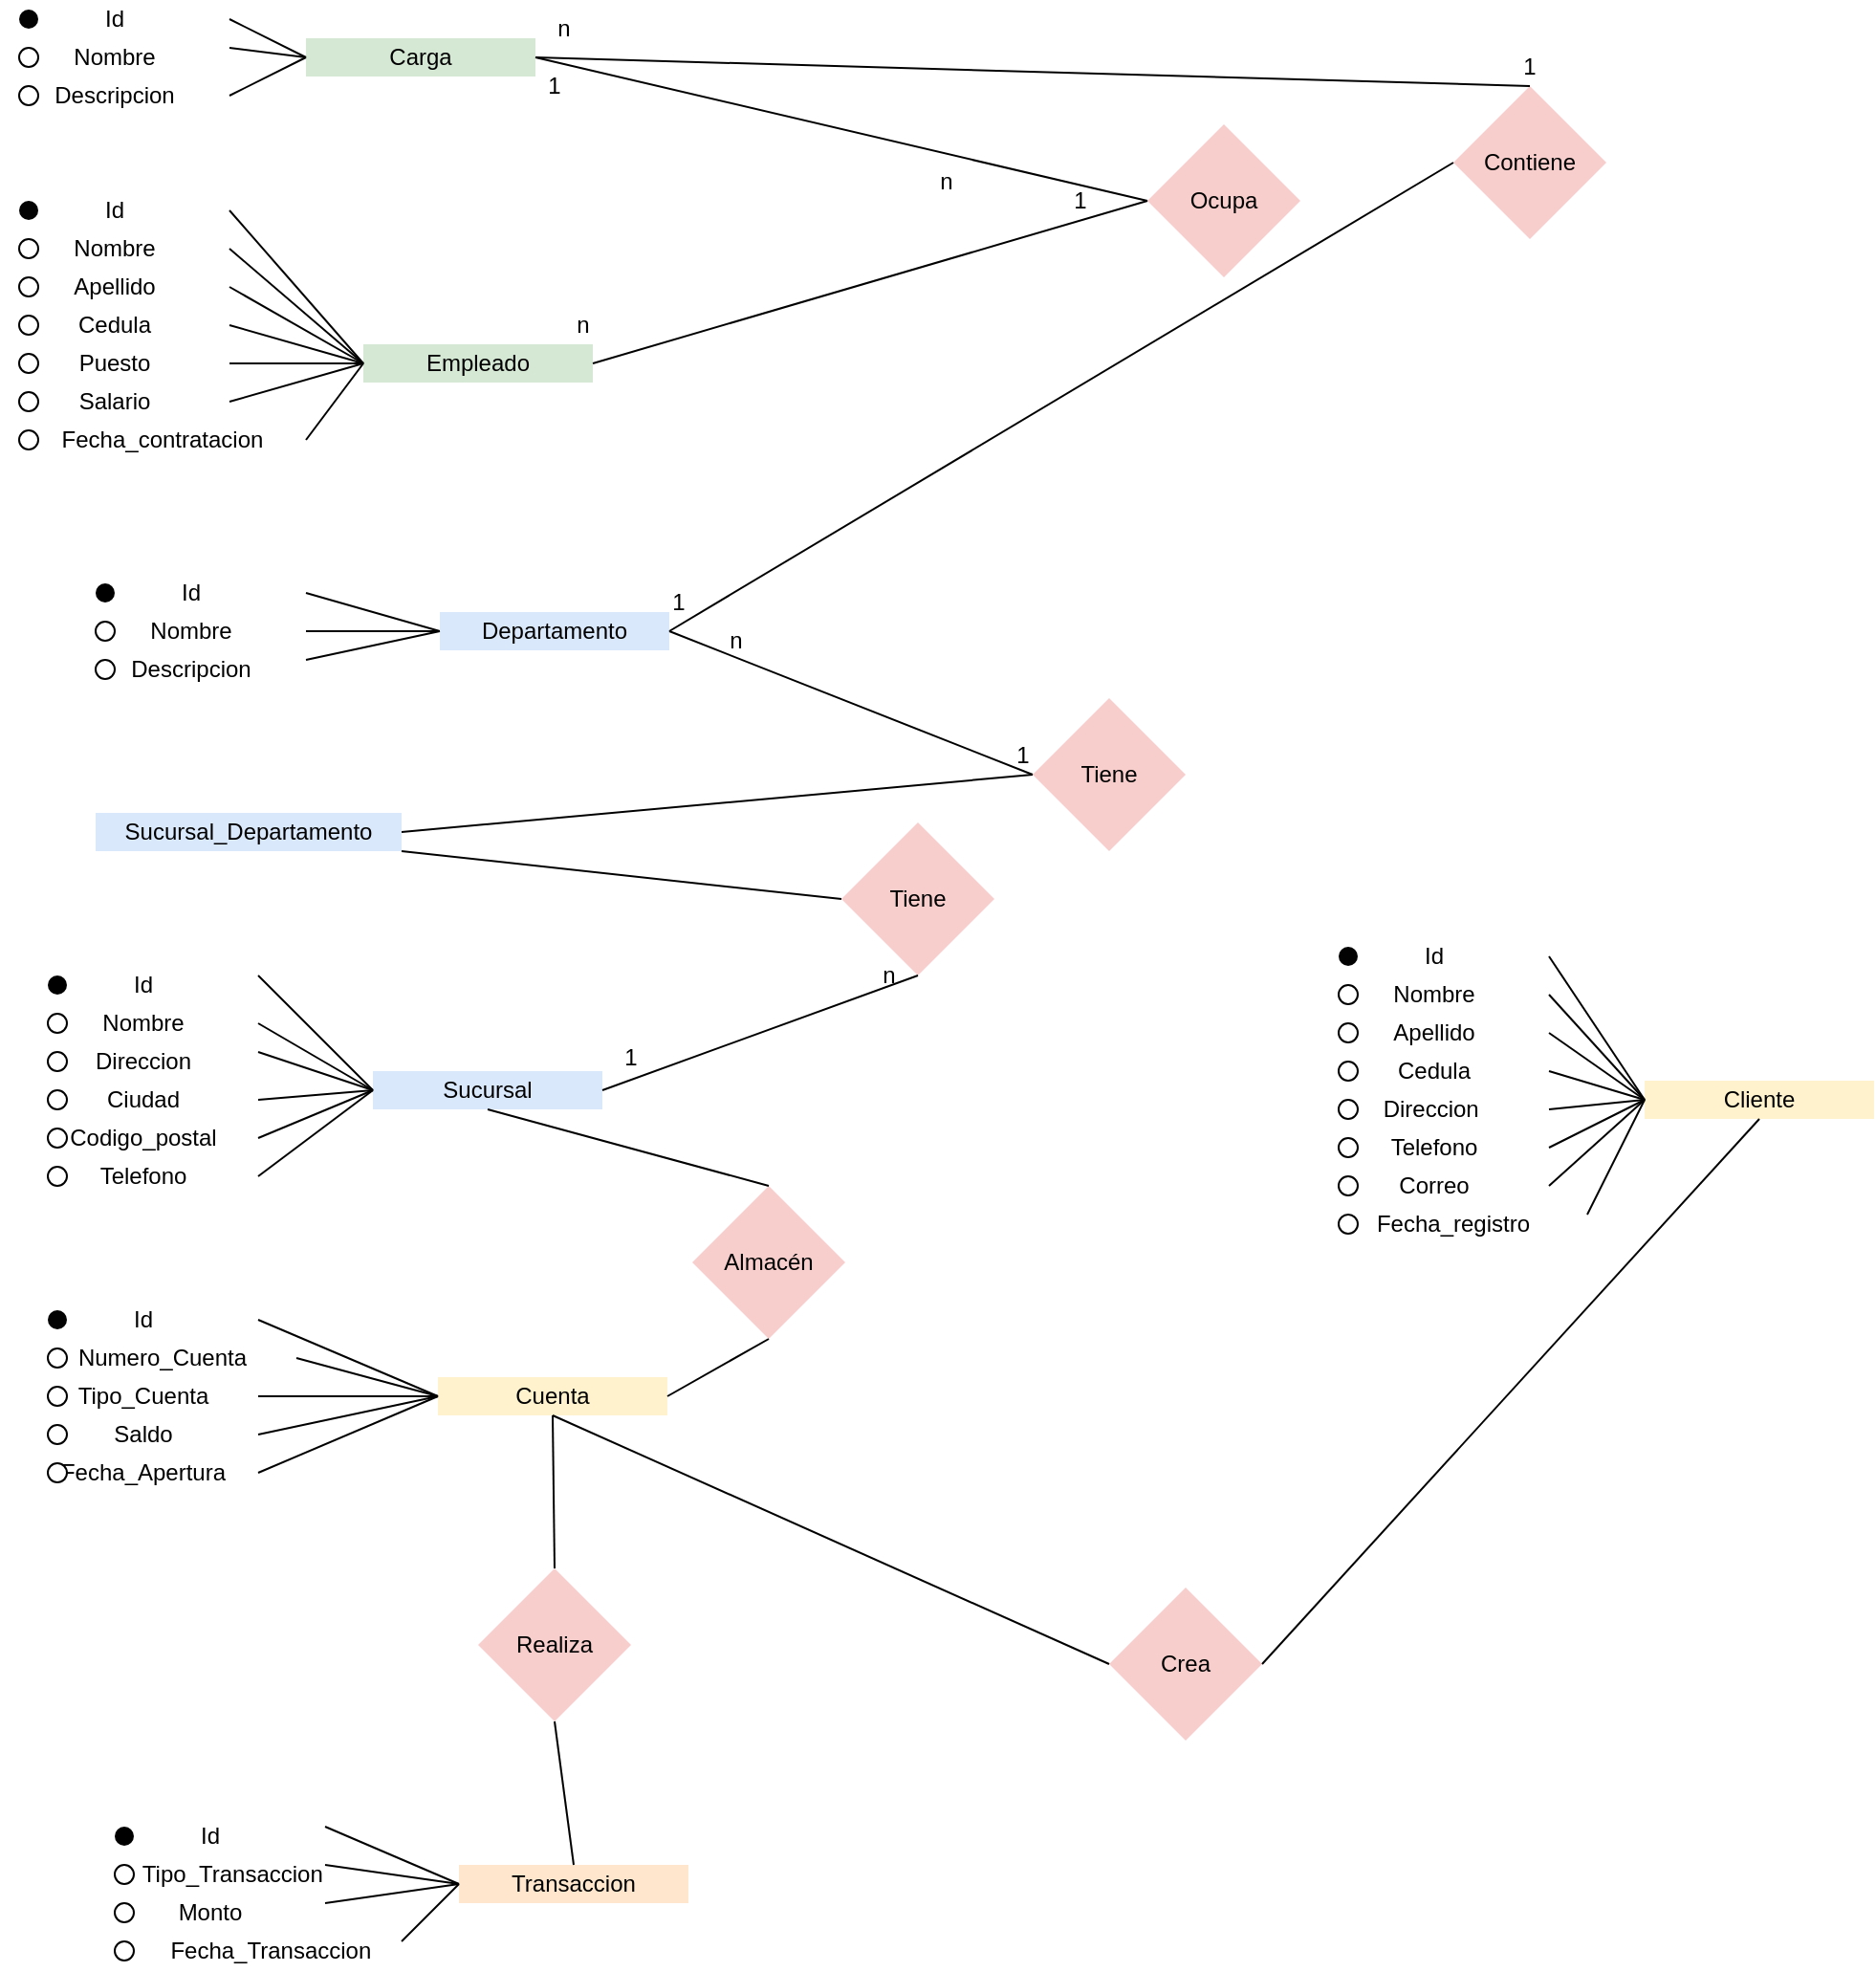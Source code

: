 <mxfile version="24.7.17">
  <diagram name="Página-1" id="cm6yaXPaY5m1iNGXlT3-">
    <mxGraphModel dx="1042" dy="2903" grid="1" gridSize="10" guides="1" tooltips="1" connect="1" arrows="1" fold="1" page="1" pageScale="1" pageWidth="827" pageHeight="1169" background="#ffffff" math="0" shadow="0">
      <root>
        <mxCell id="0" />
        <mxCell id="1" parent="0" />
        <mxCell id="n42NYAiiNYogg9BAQ1MC-1" value="Nombre" style="rounded=0;whiteSpace=wrap;html=1;strokeColor=none;fillColor=none;" parent="1" vertex="1">
          <mxGeometry x="35" y="-765" width="120" height="20" as="geometry" />
        </mxCell>
        <mxCell id="n42NYAiiNYogg9BAQ1MC-2" value="Id" style="rounded=0;whiteSpace=wrap;html=1;strokeColor=none;fillColor=none;" parent="1" vertex="1">
          <mxGeometry x="35" y="-785" width="120" height="20" as="geometry" />
        </mxCell>
        <mxCell id="n42NYAiiNYogg9BAQ1MC-3" value="Direccion" style="rounded=0;whiteSpace=wrap;html=1;strokeColor=none;fillColor=none;" parent="1" vertex="1">
          <mxGeometry x="35" y="-745" width="120" height="20" as="geometry" />
        </mxCell>
        <mxCell id="n42NYAiiNYogg9BAQ1MC-5" value="Ciudad" style="rounded=0;whiteSpace=wrap;html=1;strokeColor=none;fillColor=none;" parent="1" vertex="1">
          <mxGeometry x="35" y="-725" width="120" height="20" as="geometry" />
        </mxCell>
        <mxCell id="n42NYAiiNYogg9BAQ1MC-6" value="Codigo_postal" style="rounded=0;whiteSpace=wrap;html=1;strokeColor=none;fillColor=none;" parent="1" vertex="1">
          <mxGeometry x="35" y="-705" width="120" height="20" as="geometry" />
        </mxCell>
        <mxCell id="n42NYAiiNYogg9BAQ1MC-7" value="Telefono" style="rounded=0;whiteSpace=wrap;html=1;strokeColor=none;fillColor=none;" parent="1" vertex="1">
          <mxGeometry x="35" y="-685" width="120" height="20" as="geometry" />
        </mxCell>
        <mxCell id="n42NYAiiNYogg9BAQ1MC-8" value="Sucursal" style="rounded=0;whiteSpace=wrap;html=1;strokeColor=none;fillColor=#dae8fc;" parent="1" vertex="1">
          <mxGeometry x="215" y="-730" width="120" height="20" as="geometry" />
        </mxCell>
        <mxCell id="n42NYAiiNYogg9BAQ1MC-9" value="" style="ellipse;whiteSpace=wrap;html=1;aspect=fixed;fillColor=#000000;strokeColor=none;" parent="1" vertex="1">
          <mxGeometry x="45" y="-780" width="10" height="10" as="geometry" />
        </mxCell>
        <mxCell id="n42NYAiiNYogg9BAQ1MC-11" value="" style="ellipse;whiteSpace=wrap;html=1;aspect=fixed;" parent="1" vertex="1">
          <mxGeometry x="45" y="-760" width="10" height="10" as="geometry" />
        </mxCell>
        <mxCell id="n42NYAiiNYogg9BAQ1MC-12" value="" style="ellipse;whiteSpace=wrap;html=1;aspect=fixed;" parent="1" vertex="1">
          <mxGeometry x="45" y="-740" width="10" height="10" as="geometry" />
        </mxCell>
        <mxCell id="n42NYAiiNYogg9BAQ1MC-13" value="" style="ellipse;whiteSpace=wrap;html=1;aspect=fixed;" parent="1" vertex="1">
          <mxGeometry x="45" y="-720" width="10" height="10" as="geometry" />
        </mxCell>
        <mxCell id="n42NYAiiNYogg9BAQ1MC-14" value="" style="ellipse;whiteSpace=wrap;html=1;aspect=fixed;" parent="1" vertex="1">
          <mxGeometry x="45" y="-700" width="10" height="10" as="geometry" />
        </mxCell>
        <mxCell id="n42NYAiiNYogg9BAQ1MC-15" value="" style="ellipse;whiteSpace=wrap;html=1;aspect=fixed;" parent="1" vertex="1">
          <mxGeometry x="45" y="-680" width="10" height="10" as="geometry" />
        </mxCell>
        <mxCell id="n42NYAiiNYogg9BAQ1MC-16" value="" style="endArrow=none;html=1;rounded=0;entryX=0;entryY=0.5;entryDx=0;entryDy=0;exitX=1;exitY=0.25;exitDx=0;exitDy=0;" parent="1" source="n42NYAiiNYogg9BAQ1MC-2" target="n42NYAiiNYogg9BAQ1MC-8" edge="1">
          <mxGeometry width="50" height="50" relative="1" as="geometry">
            <mxPoint x="135" y="-765" as="sourcePoint" />
            <mxPoint x="185" y="-815" as="targetPoint" />
          </mxGeometry>
        </mxCell>
        <mxCell id="n42NYAiiNYogg9BAQ1MC-17" value="" style="endArrow=none;html=1;rounded=0;entryX=0;entryY=0.5;entryDx=0;entryDy=0;exitX=1;exitY=0.5;exitDx=0;exitDy=0;" parent="1" source="n42NYAiiNYogg9BAQ1MC-1" target="n42NYAiiNYogg9BAQ1MC-8" edge="1">
          <mxGeometry width="50" height="50" relative="1" as="geometry">
            <mxPoint x="145" y="-760" as="sourcePoint" />
            <mxPoint x="215" y="-725" as="targetPoint" />
          </mxGeometry>
        </mxCell>
        <mxCell id="n42NYAiiNYogg9BAQ1MC-18" value="" style="endArrow=none;html=1;rounded=0;exitX=1;exitY=0.25;exitDx=0;exitDy=0;entryX=0;entryY=0.5;entryDx=0;entryDy=0;" parent="1" source="n42NYAiiNYogg9BAQ1MC-3" target="n42NYAiiNYogg9BAQ1MC-8" edge="1">
          <mxGeometry width="50" height="50" relative="1" as="geometry">
            <mxPoint x="155" y="-735" as="sourcePoint" />
            <mxPoint x="225" y="-745" as="targetPoint" />
          </mxGeometry>
        </mxCell>
        <mxCell id="n42NYAiiNYogg9BAQ1MC-19" value="" style="endArrow=none;html=1;rounded=0;entryX=0;entryY=0.5;entryDx=0;entryDy=0;exitX=1;exitY=0.5;exitDx=0;exitDy=0;" parent="1" source="n42NYAiiNYogg9BAQ1MC-5" target="n42NYAiiNYogg9BAQ1MC-8" edge="1">
          <mxGeometry width="50" height="50" relative="1" as="geometry">
            <mxPoint x="185" y="-750" as="sourcePoint" />
            <mxPoint x="255" y="-715" as="targetPoint" />
          </mxGeometry>
        </mxCell>
        <mxCell id="n42NYAiiNYogg9BAQ1MC-20" value="" style="endArrow=none;html=1;rounded=0;entryX=0;entryY=0.5;entryDx=0;entryDy=0;exitX=1;exitY=0.5;exitDx=0;exitDy=0;" parent="1" source="n42NYAiiNYogg9BAQ1MC-6" target="n42NYAiiNYogg9BAQ1MC-8" edge="1">
          <mxGeometry width="50" height="50" relative="1" as="geometry">
            <mxPoint x="195" y="-740" as="sourcePoint" />
            <mxPoint x="265" y="-705" as="targetPoint" />
          </mxGeometry>
        </mxCell>
        <mxCell id="n42NYAiiNYogg9BAQ1MC-21" value="" style="endArrow=none;html=1;rounded=0;entryX=0;entryY=0.5;entryDx=0;entryDy=0;exitX=1;exitY=0.5;exitDx=0;exitDy=0;" parent="1" source="n42NYAiiNYogg9BAQ1MC-7" target="n42NYAiiNYogg9BAQ1MC-8" edge="1">
          <mxGeometry width="50" height="50" relative="1" as="geometry">
            <mxPoint x="205" y="-730" as="sourcePoint" />
            <mxPoint x="275" y="-695" as="targetPoint" />
          </mxGeometry>
        </mxCell>
        <mxCell id="n42NYAiiNYogg9BAQ1MC-23" value="Nombre" style="rounded=0;whiteSpace=wrap;html=1;strokeColor=none;fillColor=none;" parent="1" vertex="1">
          <mxGeometry x="60" y="-970" width="120" height="20" as="geometry" />
        </mxCell>
        <mxCell id="n42NYAiiNYogg9BAQ1MC-24" value="Id" style="rounded=0;whiteSpace=wrap;html=1;strokeColor=none;fillColor=none;" parent="1" vertex="1">
          <mxGeometry x="60" y="-990" width="120" height="20" as="geometry" />
        </mxCell>
        <mxCell id="n42NYAiiNYogg9BAQ1MC-25" value="Descripcion" style="rounded=0;whiteSpace=wrap;html=1;strokeColor=none;fillColor=none;" parent="1" vertex="1">
          <mxGeometry x="60" y="-950" width="120" height="20" as="geometry" />
        </mxCell>
        <mxCell id="n42NYAiiNYogg9BAQ1MC-26" value="" style="ellipse;whiteSpace=wrap;html=1;aspect=fixed;fillColor=#000000;strokeColor=none;" parent="1" vertex="1">
          <mxGeometry x="70" y="-985" width="10" height="10" as="geometry" />
        </mxCell>
        <mxCell id="n42NYAiiNYogg9BAQ1MC-27" value="" style="ellipse;whiteSpace=wrap;html=1;aspect=fixed;" parent="1" vertex="1">
          <mxGeometry x="70" y="-965" width="10" height="10" as="geometry" />
        </mxCell>
        <mxCell id="n42NYAiiNYogg9BAQ1MC-28" value="" style="ellipse;whiteSpace=wrap;html=1;aspect=fixed;" parent="1" vertex="1">
          <mxGeometry x="70" y="-945" width="10" height="10" as="geometry" />
        </mxCell>
        <mxCell id="n42NYAiiNYogg9BAQ1MC-29" value="" style="endArrow=none;html=1;rounded=0;exitX=1;exitY=0.5;exitDx=0;exitDy=0;entryX=0;entryY=0.5;entryDx=0;entryDy=0;" parent="1" source="n42NYAiiNYogg9BAQ1MC-24" target="n42NYAiiNYogg9BAQ1MC-32" edge="1">
          <mxGeometry width="50" height="50" relative="1" as="geometry">
            <mxPoint x="170" y="-985" as="sourcePoint" />
            <mxPoint x="220" y="-1035" as="targetPoint" />
          </mxGeometry>
        </mxCell>
        <mxCell id="n42NYAiiNYogg9BAQ1MC-32" value="Departamento" style="rounded=0;whiteSpace=wrap;html=1;fillColor=#dae8fc;strokeColor=none;" parent="1" vertex="1">
          <mxGeometry x="250" y="-970" width="120" height="20" as="geometry" />
        </mxCell>
        <mxCell id="n42NYAiiNYogg9BAQ1MC-34" value="" style="endArrow=none;html=1;rounded=0;exitX=1;exitY=0.5;exitDx=0;exitDy=0;entryX=0;entryY=0.5;entryDx=0;entryDy=0;" parent="1" source="n42NYAiiNYogg9BAQ1MC-23" target="n42NYAiiNYogg9BAQ1MC-32" edge="1">
          <mxGeometry width="50" height="50" relative="1" as="geometry">
            <mxPoint x="190" y="-970" as="sourcePoint" />
            <mxPoint x="260" y="-950" as="targetPoint" />
          </mxGeometry>
        </mxCell>
        <mxCell id="n42NYAiiNYogg9BAQ1MC-35" value="" style="endArrow=none;html=1;rounded=0;exitX=1;exitY=0.25;exitDx=0;exitDy=0;entryX=0;entryY=0.5;entryDx=0;entryDy=0;" parent="1" source="n42NYAiiNYogg9BAQ1MC-25" target="n42NYAiiNYogg9BAQ1MC-32" edge="1">
          <mxGeometry width="50" height="50" relative="1" as="geometry">
            <mxPoint x="200" y="-960" as="sourcePoint" />
            <mxPoint x="270" y="-940" as="targetPoint" />
          </mxGeometry>
        </mxCell>
        <mxCell id="n42NYAiiNYogg9BAQ1MC-36" value="Nombre" style="rounded=0;whiteSpace=wrap;html=1;strokeColor=none;fillColor=none;" parent="1" vertex="1">
          <mxGeometry x="20" y="-1270" width="120" height="20" as="geometry" />
        </mxCell>
        <mxCell id="n42NYAiiNYogg9BAQ1MC-37" value="Id" style="rounded=0;whiteSpace=wrap;html=1;strokeColor=none;fillColor=none;" parent="1" vertex="1">
          <mxGeometry x="20" y="-1290" width="120" height="20" as="geometry" />
        </mxCell>
        <mxCell id="n42NYAiiNYogg9BAQ1MC-38" value="Descripcion" style="rounded=0;whiteSpace=wrap;html=1;strokeColor=none;fillColor=none;" parent="1" vertex="1">
          <mxGeometry x="20" y="-1250" width="120" height="20" as="geometry" />
        </mxCell>
        <mxCell id="n42NYAiiNYogg9BAQ1MC-39" value="" style="ellipse;whiteSpace=wrap;html=1;aspect=fixed;fillColor=#030303;strokeColor=none;" parent="1" vertex="1">
          <mxGeometry x="30" y="-1285" width="10" height="10" as="geometry" />
        </mxCell>
        <mxCell id="n42NYAiiNYogg9BAQ1MC-40" value="" style="ellipse;whiteSpace=wrap;html=1;aspect=fixed;" parent="1" vertex="1">
          <mxGeometry x="30" y="-1265" width="10" height="10" as="geometry" />
        </mxCell>
        <mxCell id="n42NYAiiNYogg9BAQ1MC-41" value="" style="ellipse;whiteSpace=wrap;html=1;aspect=fixed;" parent="1" vertex="1">
          <mxGeometry x="30" y="-1245" width="10" height="10" as="geometry" />
        </mxCell>
        <mxCell id="n42NYAiiNYogg9BAQ1MC-42" value="Carga" style="rounded=0;whiteSpace=wrap;html=1;strokeColor=none;fillColor=#d5e8d4;" parent="1" vertex="1">
          <mxGeometry x="180" y="-1270" width="120" height="20" as="geometry" />
        </mxCell>
        <mxCell id="n42NYAiiNYogg9BAQ1MC-46" value="" style="endArrow=none;html=1;rounded=0;exitX=1;exitY=0.5;exitDx=0;exitDy=0;entryX=0;entryY=0.5;entryDx=0;entryDy=0;" parent="1" source="n42NYAiiNYogg9BAQ1MC-37" target="n42NYAiiNYogg9BAQ1MC-42" edge="1">
          <mxGeometry width="50" height="50" relative="1" as="geometry">
            <mxPoint x="120" y="-1285" as="sourcePoint" />
            <mxPoint x="170" y="-1335" as="targetPoint" />
          </mxGeometry>
        </mxCell>
        <mxCell id="n42NYAiiNYogg9BAQ1MC-47" value="" style="endArrow=none;html=1;rounded=0;exitX=1;exitY=0.25;exitDx=0;exitDy=0;entryX=0;entryY=0.5;entryDx=0;entryDy=0;" parent="1" source="n42NYAiiNYogg9BAQ1MC-36" target="n42NYAiiNYogg9BAQ1MC-42" edge="1">
          <mxGeometry width="50" height="50" relative="1" as="geometry">
            <mxPoint x="140" y="-1255" as="sourcePoint" />
            <mxPoint x="190" y="-1305" as="targetPoint" />
          </mxGeometry>
        </mxCell>
        <mxCell id="n42NYAiiNYogg9BAQ1MC-48" value="" style="endArrow=none;html=1;rounded=0;exitX=1;exitY=0.5;exitDx=0;exitDy=0;entryX=0;entryY=0.5;entryDx=0;entryDy=0;" parent="1" source="n42NYAiiNYogg9BAQ1MC-38" target="n42NYAiiNYogg9BAQ1MC-42" edge="1">
          <mxGeometry width="50" height="50" relative="1" as="geometry">
            <mxPoint x="150" y="-1240" as="sourcePoint" />
            <mxPoint x="200" y="-1290" as="targetPoint" />
          </mxGeometry>
        </mxCell>
        <mxCell id="n42NYAiiNYogg9BAQ1MC-56" value="Id" style="rounded=0;whiteSpace=wrap;html=1;strokeColor=none;fillColor=none;" parent="1" vertex="1">
          <mxGeometry x="20" y="-1190" width="120" height="20" as="geometry" />
        </mxCell>
        <mxCell id="n42NYAiiNYogg9BAQ1MC-57" value="" style="ellipse;whiteSpace=wrap;html=1;aspect=fixed;fillColor=#030303;strokeColor=none;" parent="1" vertex="1">
          <mxGeometry x="30" y="-1185" width="10" height="10" as="geometry" />
        </mxCell>
        <mxCell id="n42NYAiiNYogg9BAQ1MC-58" value="Nombre" style="rounded=0;whiteSpace=wrap;html=1;strokeColor=none;fillColor=none;" parent="1" vertex="1">
          <mxGeometry x="20" y="-1170" width="120" height="20" as="geometry" />
        </mxCell>
        <mxCell id="n42NYAiiNYogg9BAQ1MC-60" value="Apellido&lt;span style=&quot;color: rgba(0, 0, 0, 0); font-family: monospace; font-size: 0px; text-align: start; text-wrap: nowrap;&quot;&gt;%3CmxGraphModel%3E%3Croot%3E%3CmxCell%20id%3D%220%22%2F%3E%3CmxCell%20id%3D%221%22%20parent%3D%220%22%2F%3E%3CmxCell%20id%3D%222%22%20value%3D%22Id%22%20style%3D%22rounded%3D0%3BwhiteSpace%3Dwrap%3Bhtml%3D1%3BstrokeColor%3Ddefault%3B%22%20vertex%3D%221%22%20parent%3D%221%22%3E%3CmxGeometry%20x%3D%22420%22%20y%3D%22-660%22%20width%3D%22120%22%20height%3D%2220%22%20as%3D%22geometry%22%2F%3E%3C%2FmxCell%3E%3C%2Froot%3E%3C%2FmxGraphModel%3E&lt;/span&gt;" style="rounded=0;whiteSpace=wrap;html=1;strokeColor=none;fillColor=none;" parent="1" vertex="1">
          <mxGeometry x="20" y="-1150" width="120" height="20" as="geometry" />
        </mxCell>
        <mxCell id="n42NYAiiNYogg9BAQ1MC-61" value="Cedula" style="rounded=0;whiteSpace=wrap;html=1;strokeColor=none;fillColor=none;" parent="1" vertex="1">
          <mxGeometry x="20" y="-1130" width="120" height="20" as="geometry" />
        </mxCell>
        <mxCell id="n42NYAiiNYogg9BAQ1MC-63" value="Puesto" style="rounded=0;whiteSpace=wrap;html=1;strokeColor=none;fillColor=none;" parent="1" vertex="1">
          <mxGeometry x="20" y="-1110" width="120" height="20" as="geometry" />
        </mxCell>
        <mxCell id="n42NYAiiNYogg9BAQ1MC-64" value="Salario" style="rounded=0;whiteSpace=wrap;html=1;strokeColor=none;fillColor=none;" parent="1" vertex="1">
          <mxGeometry x="20" y="-1090" width="120" height="20" as="geometry" />
        </mxCell>
        <mxCell id="n42NYAiiNYogg9BAQ1MC-65" value="&amp;nbsp; &amp;nbsp;Fecha_contratacion" style="rounded=0;whiteSpace=wrap;html=1;strokeColor=none;fillColor=none;" parent="1" vertex="1">
          <mxGeometry x="20" y="-1070" width="160" height="20" as="geometry" />
        </mxCell>
        <mxCell id="n42NYAiiNYogg9BAQ1MC-67" value="Empleado" style="rounded=0;whiteSpace=wrap;html=1;strokeColor=none;fillColor=#d5e8d4;" parent="1" vertex="1">
          <mxGeometry x="210" y="-1110" width="120" height="20" as="geometry" />
        </mxCell>
        <mxCell id="n42NYAiiNYogg9BAQ1MC-68" value="" style="endArrow=none;html=1;rounded=0;exitX=1;exitY=0.5;exitDx=0;exitDy=0;entryX=0;entryY=0.5;entryDx=0;entryDy=0;" parent="1" source="n42NYAiiNYogg9BAQ1MC-56" target="n42NYAiiNYogg9BAQ1MC-67" edge="1">
          <mxGeometry width="50" height="50" relative="1" as="geometry">
            <mxPoint x="150" y="-1170" as="sourcePoint" />
            <mxPoint x="200" y="-1220" as="targetPoint" />
          </mxGeometry>
        </mxCell>
        <mxCell id="n42NYAiiNYogg9BAQ1MC-69" value="" style="endArrow=none;html=1;rounded=0;exitX=1;exitY=0.5;exitDx=0;exitDy=0;entryX=0;entryY=0.5;entryDx=0;entryDy=0;" parent="1" source="n42NYAiiNYogg9BAQ1MC-58" target="n42NYAiiNYogg9BAQ1MC-67" edge="1">
          <mxGeometry width="50" height="50" relative="1" as="geometry">
            <mxPoint x="150" y="-1170" as="sourcePoint" />
            <mxPoint x="230" y="-1110" as="targetPoint" />
          </mxGeometry>
        </mxCell>
        <mxCell id="n42NYAiiNYogg9BAQ1MC-70" value="" style="endArrow=none;html=1;rounded=0;exitX=1;exitY=0.5;exitDx=0;exitDy=0;entryX=0;entryY=0.5;entryDx=0;entryDy=0;" parent="1" source="n42NYAiiNYogg9BAQ1MC-60" target="n42NYAiiNYogg9BAQ1MC-67" edge="1">
          <mxGeometry width="50" height="50" relative="1" as="geometry">
            <mxPoint x="160" y="-1160" as="sourcePoint" />
            <mxPoint x="240" y="-1100" as="targetPoint" />
          </mxGeometry>
        </mxCell>
        <mxCell id="n42NYAiiNYogg9BAQ1MC-71" value="" style="endArrow=none;html=1;rounded=0;exitX=1;exitY=0.5;exitDx=0;exitDy=0;entryX=0;entryY=0.5;entryDx=0;entryDy=0;" parent="1" source="n42NYAiiNYogg9BAQ1MC-61" target="n42NYAiiNYogg9BAQ1MC-67" edge="1">
          <mxGeometry width="50" height="50" relative="1" as="geometry">
            <mxPoint x="170" y="-1150" as="sourcePoint" />
            <mxPoint x="250" y="-1090" as="targetPoint" />
          </mxGeometry>
        </mxCell>
        <mxCell id="n42NYAiiNYogg9BAQ1MC-72" value="" style="endArrow=none;html=1;rounded=0;exitX=1;exitY=0.5;exitDx=0;exitDy=0;entryX=0;entryY=0.5;entryDx=0;entryDy=0;" parent="1" source="n42NYAiiNYogg9BAQ1MC-63" target="n42NYAiiNYogg9BAQ1MC-67" edge="1">
          <mxGeometry width="50" height="50" relative="1" as="geometry">
            <mxPoint x="180" y="-1140" as="sourcePoint" />
            <mxPoint x="260" y="-1080" as="targetPoint" />
          </mxGeometry>
        </mxCell>
        <mxCell id="n42NYAiiNYogg9BAQ1MC-73" value="" style="endArrow=none;html=1;rounded=0;exitX=1;exitY=0.5;exitDx=0;exitDy=0;entryX=0;entryY=0.5;entryDx=0;entryDy=0;" parent="1" source="n42NYAiiNYogg9BAQ1MC-64" target="n42NYAiiNYogg9BAQ1MC-67" edge="1">
          <mxGeometry width="50" height="50" relative="1" as="geometry">
            <mxPoint x="190" y="-1130" as="sourcePoint" />
            <mxPoint x="270" y="-1070" as="targetPoint" />
          </mxGeometry>
        </mxCell>
        <mxCell id="n42NYAiiNYogg9BAQ1MC-74" value="" style="endArrow=none;html=1;rounded=0;exitX=1;exitY=0.5;exitDx=0;exitDy=0;entryX=0;entryY=0.5;entryDx=0;entryDy=0;" parent="1" source="n42NYAiiNYogg9BAQ1MC-65" target="n42NYAiiNYogg9BAQ1MC-67" edge="1">
          <mxGeometry width="50" height="50" relative="1" as="geometry">
            <mxPoint x="200" y="-1120" as="sourcePoint" />
            <mxPoint x="280" y="-1060" as="targetPoint" />
          </mxGeometry>
        </mxCell>
        <mxCell id="n42NYAiiNYogg9BAQ1MC-76" value="Id" style="rounded=0;whiteSpace=wrap;html=1;strokeColor=none;fillColor=none;" parent="1" vertex="1">
          <mxGeometry x="710" y="-800" width="120" height="20" as="geometry" />
        </mxCell>
        <mxCell id="n42NYAiiNYogg9BAQ1MC-77" value="" style="ellipse;whiteSpace=wrap;html=1;aspect=fixed;fillColor=#030303;strokeColor=none;" parent="1" vertex="1">
          <mxGeometry x="720" y="-795" width="10" height="10" as="geometry" />
        </mxCell>
        <mxCell id="n42NYAiiNYogg9BAQ1MC-78" value="Nombre" style="rounded=0;whiteSpace=wrap;html=1;strokeColor=none;fillColor=none;" parent="1" vertex="1">
          <mxGeometry x="710" y="-780" width="120" height="20" as="geometry" />
        </mxCell>
        <mxCell id="n42NYAiiNYogg9BAQ1MC-79" value="Apellido&lt;span style=&quot;color: rgba(0, 0, 0, 0); font-family: monospace; font-size: 0px; text-align: start; text-wrap: nowrap;&quot;&gt;%3CmxGraphModel%3E%3Croot%3E%3CmxCell%20id%3D%220%22%2F%3E%3CmxCell%20id%3D%221%22%20parent%3D%220%22%2F%3E%3CmxCell%20id%3D%222%22%20value%3D%22Id%22%20style%3D%22rounded%3D0%3BwhiteSpace%3Dwrap%3Bhtml%3D1%3BstrokeColor%3Ddefault%3B%22%20vertex%3D%221%22%20parent%3D%221%22%3E%3CmxGeometry%20x%3D%22420%22%20y%3D%22-660%22%20width%3D%22120%22%20height%3D%2220%22%20as%3D%22geometry%22%2F%3E%3C%2FmxCell%3E%3C%2Froot%3E%3C%2FmxGraphModel%3E&lt;/span&gt;" style="rounded=0;whiteSpace=wrap;html=1;strokeColor=none;fillColor=none;" parent="1" vertex="1">
          <mxGeometry x="710" y="-760" width="120" height="20" as="geometry" />
        </mxCell>
        <mxCell id="n42NYAiiNYogg9BAQ1MC-80" value="Cedula" style="rounded=0;whiteSpace=wrap;html=1;strokeColor=none;fillColor=none;" parent="1" vertex="1">
          <mxGeometry x="710" y="-740" width="120" height="20" as="geometry" />
        </mxCell>
        <mxCell id="n42NYAiiNYogg9BAQ1MC-81" value="Direccion&amp;nbsp;" style="rounded=0;whiteSpace=wrap;html=1;strokeColor=none;fillColor=none;" parent="1" vertex="1">
          <mxGeometry x="710" y="-720" width="120" height="20" as="geometry" />
        </mxCell>
        <mxCell id="n42NYAiiNYogg9BAQ1MC-82" value="Telefono" style="rounded=0;whiteSpace=wrap;html=1;strokeColor=none;fillColor=none;" parent="1" vertex="1">
          <mxGeometry x="710" y="-700" width="120" height="20" as="geometry" />
        </mxCell>
        <mxCell id="n42NYAiiNYogg9BAQ1MC-83" value="Correo" style="rounded=0;whiteSpace=wrap;html=1;strokeColor=none;fillColor=none;" parent="1" vertex="1">
          <mxGeometry x="710" y="-680" width="120" height="20" as="geometry" />
        </mxCell>
        <mxCell id="n42NYAiiNYogg9BAQ1MC-84" value="Fecha_registro" style="rounded=0;whiteSpace=wrap;html=1;strokeColor=none;fillColor=none;" parent="1" vertex="1">
          <mxGeometry x="710" y="-660" width="140" height="20" as="geometry" />
        </mxCell>
        <mxCell id="n42NYAiiNYogg9BAQ1MC-85" value="Cliente" style="rounded=0;whiteSpace=wrap;html=1;strokeColor=none;fillColor=#fff2cc;" parent="1" vertex="1">
          <mxGeometry x="880" y="-725" width="120" height="20" as="geometry" />
        </mxCell>
        <mxCell id="n42NYAiiNYogg9BAQ1MC-86" value="" style="endArrow=none;html=1;rounded=0;exitX=1;exitY=0.5;exitDx=0;exitDy=0;entryX=0;entryY=0.5;entryDx=0;entryDy=0;" parent="1" source="n42NYAiiNYogg9BAQ1MC-76" target="n42NYAiiNYogg9BAQ1MC-85" edge="1">
          <mxGeometry width="50" height="50" relative="1" as="geometry">
            <mxPoint x="840" y="-780" as="sourcePoint" />
            <mxPoint x="890" y="-830" as="targetPoint" />
          </mxGeometry>
        </mxCell>
        <mxCell id="n42NYAiiNYogg9BAQ1MC-87" value="" style="endArrow=none;html=1;rounded=0;exitX=1;exitY=0.5;exitDx=0;exitDy=0;entryX=0;entryY=0.5;entryDx=0;entryDy=0;" parent="1" source="n42NYAiiNYogg9BAQ1MC-78" target="n42NYAiiNYogg9BAQ1MC-85" edge="1">
          <mxGeometry width="50" height="50" relative="1" as="geometry">
            <mxPoint x="840" y="-780" as="sourcePoint" />
            <mxPoint x="920" y="-720" as="targetPoint" />
          </mxGeometry>
        </mxCell>
        <mxCell id="n42NYAiiNYogg9BAQ1MC-88" value="" style="endArrow=none;html=1;rounded=0;exitX=1;exitY=0.5;exitDx=0;exitDy=0;entryX=0;entryY=0.5;entryDx=0;entryDy=0;" parent="1" source="n42NYAiiNYogg9BAQ1MC-79" target="n42NYAiiNYogg9BAQ1MC-85" edge="1">
          <mxGeometry width="50" height="50" relative="1" as="geometry">
            <mxPoint x="850" y="-770" as="sourcePoint" />
            <mxPoint x="930" y="-710" as="targetPoint" />
          </mxGeometry>
        </mxCell>
        <mxCell id="n42NYAiiNYogg9BAQ1MC-89" value="" style="endArrow=none;html=1;rounded=0;exitX=1;exitY=0.5;exitDx=0;exitDy=0;entryX=0;entryY=0.5;entryDx=0;entryDy=0;" parent="1" source="n42NYAiiNYogg9BAQ1MC-80" target="n42NYAiiNYogg9BAQ1MC-85" edge="1">
          <mxGeometry width="50" height="50" relative="1" as="geometry">
            <mxPoint x="860" y="-760" as="sourcePoint" />
            <mxPoint x="940" y="-700" as="targetPoint" />
          </mxGeometry>
        </mxCell>
        <mxCell id="n42NYAiiNYogg9BAQ1MC-90" value="" style="endArrow=none;html=1;rounded=0;exitX=1;exitY=0.5;exitDx=0;exitDy=0;entryX=0;entryY=0.5;entryDx=0;entryDy=0;" parent="1" source="n42NYAiiNYogg9BAQ1MC-81" target="n42NYAiiNYogg9BAQ1MC-85" edge="1">
          <mxGeometry width="50" height="50" relative="1" as="geometry">
            <mxPoint x="870" y="-750" as="sourcePoint" />
            <mxPoint x="950" y="-690" as="targetPoint" />
          </mxGeometry>
        </mxCell>
        <mxCell id="n42NYAiiNYogg9BAQ1MC-91" value="" style="endArrow=none;html=1;rounded=0;exitX=1;exitY=0.5;exitDx=0;exitDy=0;entryX=0;entryY=0.5;entryDx=0;entryDy=0;" parent="1" source="n42NYAiiNYogg9BAQ1MC-82" target="n42NYAiiNYogg9BAQ1MC-85" edge="1">
          <mxGeometry width="50" height="50" relative="1" as="geometry">
            <mxPoint x="880" y="-740" as="sourcePoint" />
            <mxPoint x="960" y="-680" as="targetPoint" />
          </mxGeometry>
        </mxCell>
        <mxCell id="n42NYAiiNYogg9BAQ1MC-92" value="" style="endArrow=none;html=1;rounded=0;exitX=1;exitY=0.5;exitDx=0;exitDy=0;entryX=0;entryY=0.5;entryDx=0;entryDy=0;" parent="1" source="n42NYAiiNYogg9BAQ1MC-83" target="n42NYAiiNYogg9BAQ1MC-85" edge="1">
          <mxGeometry width="50" height="50" relative="1" as="geometry">
            <mxPoint x="890" y="-730" as="sourcePoint" />
            <mxPoint x="970" y="-670" as="targetPoint" />
          </mxGeometry>
        </mxCell>
        <mxCell id="n42NYAiiNYogg9BAQ1MC-93" value="" style="endArrow=none;html=1;rounded=0;exitX=1;exitY=0.25;exitDx=0;exitDy=0;entryX=0;entryY=0.5;entryDx=0;entryDy=0;" parent="1" source="n42NYAiiNYogg9BAQ1MC-84" target="n42NYAiiNYogg9BAQ1MC-85" edge="1">
          <mxGeometry width="50" height="50" relative="1" as="geometry">
            <mxPoint x="900" y="-720" as="sourcePoint" />
            <mxPoint x="980" y="-660" as="targetPoint" />
          </mxGeometry>
        </mxCell>
        <mxCell id="n42NYAiiNYogg9BAQ1MC-141" value="Id" style="rounded=0;whiteSpace=wrap;html=1;strokeColor=none;fillColor=none;" parent="1" vertex="1">
          <mxGeometry x="35" y="-610" width="120" height="20" as="geometry" />
        </mxCell>
        <mxCell id="n42NYAiiNYogg9BAQ1MC-142" value="" style="ellipse;whiteSpace=wrap;html=1;aspect=fixed;fillColor=#030303;strokeColor=none;" parent="1" vertex="1">
          <mxGeometry x="45" y="-605" width="10" height="10" as="geometry" />
        </mxCell>
        <mxCell id="n42NYAiiNYogg9BAQ1MC-143" value="Numero_Cuenta" style="rounded=0;whiteSpace=wrap;html=1;strokeColor=none;fillColor=none;" parent="1" vertex="1">
          <mxGeometry x="35" y="-590" width="140" height="20" as="geometry" />
        </mxCell>
        <mxCell id="n42NYAiiNYogg9BAQ1MC-144" value="Tipo_Cuenta" style="rounded=0;whiteSpace=wrap;html=1;strokeColor=none;fillColor=none;" parent="1" vertex="1">
          <mxGeometry x="35" y="-570" width="120" height="20" as="geometry" />
        </mxCell>
        <mxCell id="n42NYAiiNYogg9BAQ1MC-145" value="Saldo" style="rounded=0;whiteSpace=wrap;html=1;strokeColor=none;fillColor=none;" parent="1" vertex="1">
          <mxGeometry x="35" y="-550" width="120" height="20" as="geometry" />
        </mxCell>
        <mxCell id="n42NYAiiNYogg9BAQ1MC-146" value="Fecha_Apertura" style="rounded=0;whiteSpace=wrap;html=1;strokeColor=none;fillColor=none;" parent="1" vertex="1">
          <mxGeometry x="35" y="-530" width="120" height="20" as="geometry" />
        </mxCell>
        <mxCell id="n42NYAiiNYogg9BAQ1MC-150" value="Cuenta" style="rounded=0;whiteSpace=wrap;html=1;strokeColor=none;fillColor=#fff2cc;" parent="1" vertex="1">
          <mxGeometry x="249" y="-570" width="120" height="20" as="geometry" />
        </mxCell>
        <mxCell id="n42NYAiiNYogg9BAQ1MC-151" value="" style="endArrow=none;html=1;rounded=0;exitX=1;exitY=0.5;exitDx=0;exitDy=0;entryX=0;entryY=0.5;entryDx=0;entryDy=0;" parent="1" source="n42NYAiiNYogg9BAQ1MC-141" target="n42NYAiiNYogg9BAQ1MC-150" edge="1">
          <mxGeometry width="50" height="50" relative="1" as="geometry">
            <mxPoint x="165" y="-590" as="sourcePoint" />
            <mxPoint x="215" y="-640" as="targetPoint" />
          </mxGeometry>
        </mxCell>
        <mxCell id="n42NYAiiNYogg9BAQ1MC-152" value="" style="endArrow=none;html=1;rounded=0;exitX=1;exitY=0.5;exitDx=0;exitDy=0;entryX=0;entryY=0.5;entryDx=0;entryDy=0;" parent="1" source="n42NYAiiNYogg9BAQ1MC-143" target="n42NYAiiNYogg9BAQ1MC-150" edge="1">
          <mxGeometry width="50" height="50" relative="1" as="geometry">
            <mxPoint x="165" y="-590" as="sourcePoint" />
            <mxPoint x="245" y="-530" as="targetPoint" />
          </mxGeometry>
        </mxCell>
        <mxCell id="n42NYAiiNYogg9BAQ1MC-153" value="" style="endArrow=none;html=1;rounded=0;exitX=1;exitY=0.5;exitDx=0;exitDy=0;entryX=0;entryY=0.5;entryDx=0;entryDy=0;" parent="1" source="n42NYAiiNYogg9BAQ1MC-144" target="n42NYAiiNYogg9BAQ1MC-150" edge="1">
          <mxGeometry width="50" height="50" relative="1" as="geometry">
            <mxPoint x="175" y="-580" as="sourcePoint" />
            <mxPoint x="255" y="-520" as="targetPoint" />
          </mxGeometry>
        </mxCell>
        <mxCell id="n42NYAiiNYogg9BAQ1MC-154" value="" style="endArrow=none;html=1;rounded=0;exitX=1;exitY=0.5;exitDx=0;exitDy=0;entryX=0;entryY=0.5;entryDx=0;entryDy=0;" parent="1" source="n42NYAiiNYogg9BAQ1MC-145" target="n42NYAiiNYogg9BAQ1MC-150" edge="1">
          <mxGeometry width="50" height="50" relative="1" as="geometry">
            <mxPoint x="185" y="-570" as="sourcePoint" />
            <mxPoint x="265" y="-510" as="targetPoint" />
          </mxGeometry>
        </mxCell>
        <mxCell id="n42NYAiiNYogg9BAQ1MC-155" value="" style="endArrow=none;html=1;rounded=0;exitX=1;exitY=0.5;exitDx=0;exitDy=0;entryX=0;entryY=0.5;entryDx=0;entryDy=0;" parent="1" source="n42NYAiiNYogg9BAQ1MC-146" target="n42NYAiiNYogg9BAQ1MC-150" edge="1">
          <mxGeometry width="50" height="50" relative="1" as="geometry">
            <mxPoint x="195" y="-560" as="sourcePoint" />
            <mxPoint x="275" y="-500" as="targetPoint" />
          </mxGeometry>
        </mxCell>
        <mxCell id="n42NYAiiNYogg9BAQ1MC-166" value="Tiene" style="rhombus;whiteSpace=wrap;html=1;fillColor=#f8cecc;strokeColor=none;" parent="1" vertex="1">
          <mxGeometry x="560" y="-925" width="80" height="80" as="geometry" />
        </mxCell>
        <mxCell id="n42NYAiiNYogg9BAQ1MC-168" value="" style="endArrow=none;html=1;rounded=0;entryX=0;entryY=0.5;entryDx=0;entryDy=0;exitX=1;exitY=0.5;exitDx=0;exitDy=0;" parent="1" source="n42NYAiiNYogg9BAQ1MC-237" target="n42NYAiiNYogg9BAQ1MC-166" edge="1">
          <mxGeometry width="50" height="50" relative="1" as="geometry">
            <mxPoint x="450" y="-940" as="sourcePoint" />
            <mxPoint x="500" y="-990" as="targetPoint" />
          </mxGeometry>
        </mxCell>
        <mxCell id="n42NYAiiNYogg9BAQ1MC-173" value="1" style="rounded=0;whiteSpace=wrap;html=1;strokeColor=none;fillColor=none;" parent="1" vertex="1">
          <mxGeometry x="345" y="-745" width="10" height="15" as="geometry" />
        </mxCell>
        <mxCell id="n42NYAiiNYogg9BAQ1MC-176" value="n" style="rounded=0;whiteSpace=wrap;html=1;strokeColor=none;fillColor=none;" parent="1" vertex="1">
          <mxGeometry x="320" y="-1125" width="10" height="10" as="geometry" />
        </mxCell>
        <mxCell id="n42NYAiiNYogg9BAQ1MC-180" value="n" style="rounded=0;whiteSpace=wrap;html=1;strokeColor=none;fillColor=none;" parent="1" vertex="1">
          <mxGeometry x="480" y="-785" width="10" height="10" as="geometry" />
        </mxCell>
        <mxCell id="n42NYAiiNYogg9BAQ1MC-181" value="Contiene" style="rhombus;whiteSpace=wrap;html=1;fillColor=#f8cecc;strokeColor=none;" parent="1" vertex="1">
          <mxGeometry x="780" y="-1245" width="80" height="80" as="geometry" />
        </mxCell>
        <mxCell id="n42NYAiiNYogg9BAQ1MC-183" value="" style="endArrow=none;html=1;rounded=0;exitX=1;exitY=0.5;exitDx=0;exitDy=0;entryX=0;entryY=0.5;entryDx=0;entryDy=0;" parent="1" source="n42NYAiiNYogg9BAQ1MC-32" target="n42NYAiiNYogg9BAQ1MC-181" edge="1">
          <mxGeometry width="50" height="50" relative="1" as="geometry">
            <mxPoint x="240" y="-830" as="sourcePoint" />
            <mxPoint x="290" y="-880" as="targetPoint" />
          </mxGeometry>
        </mxCell>
        <mxCell id="n42NYAiiNYogg9BAQ1MC-185" value="1" style="rounded=0;whiteSpace=wrap;html=1;strokeColor=none;fillColor=none;" parent="1" vertex="1">
          <mxGeometry x="580" y="-1190" width="10" height="10" as="geometry" />
        </mxCell>
        <mxCell id="n42NYAiiNYogg9BAQ1MC-186" value="1" style="rounded=0;whiteSpace=wrap;html=1;strokeColor=none;fillColor=none;" parent="1" vertex="1">
          <mxGeometry x="370" y="-980" width="10" height="10" as="geometry" />
        </mxCell>
        <mxCell id="n42NYAiiNYogg9BAQ1MC-187" value="n" style="rounded=0;whiteSpace=wrap;html=1;strokeColor=none;fillColor=none;" parent="1" vertex="1">
          <mxGeometry x="310" y="-1280" width="10" height="10" as="geometry" />
        </mxCell>
        <mxCell id="n42NYAiiNYogg9BAQ1MC-193" value="Ocupa" style="rhombus;whiteSpace=wrap;html=1;fillColor=#f8cecc;strokeColor=none;" parent="1" vertex="1">
          <mxGeometry x="620" y="-1225" width="80" height="80" as="geometry" />
        </mxCell>
        <mxCell id="n42NYAiiNYogg9BAQ1MC-194" value="" style="endArrow=none;html=1;rounded=0;exitX=1;exitY=0.5;exitDx=0;exitDy=0;entryX=0;entryY=0.5;entryDx=0;entryDy=0;" parent="1" source="n42NYAiiNYogg9BAQ1MC-42" target="n42NYAiiNYogg9BAQ1MC-193" edge="1">
          <mxGeometry width="50" height="50" relative="1" as="geometry">
            <mxPoint x="370" y="-1385" as="sourcePoint" />
            <mxPoint x="420" y="-1435" as="targetPoint" />
          </mxGeometry>
        </mxCell>
        <mxCell id="n42NYAiiNYogg9BAQ1MC-195" value="" style="endArrow=none;html=1;rounded=0;entryX=0;entryY=0.5;entryDx=0;entryDy=0;exitX=1;exitY=0.5;exitDx=0;exitDy=0;" parent="1" source="n42NYAiiNYogg9BAQ1MC-67" target="n42NYAiiNYogg9BAQ1MC-193" edge="1">
          <mxGeometry width="50" height="50" relative="1" as="geometry">
            <mxPoint x="390" y="-1220" as="sourcePoint" />
            <mxPoint x="610" y="-1290" as="targetPoint" />
          </mxGeometry>
        </mxCell>
        <mxCell id="n42NYAiiNYogg9BAQ1MC-196" value="n" style="rounded=0;whiteSpace=wrap;html=1;strokeColor=none;fillColor=none;" parent="1" vertex="1">
          <mxGeometry x="510" y="-1200" width="10" height="10" as="geometry" />
        </mxCell>
        <mxCell id="n42NYAiiNYogg9BAQ1MC-199" value="1" style="rounded=0;whiteSpace=wrap;html=1;strokeColor=none;fillColor=none;" parent="1" vertex="1">
          <mxGeometry x="305" y="-1250" width="10" height="10" as="geometry" />
        </mxCell>
        <mxCell id="n42NYAiiNYogg9BAQ1MC-200" value="" style="ellipse;whiteSpace=wrap;html=1;aspect=fixed;" parent="1" vertex="1">
          <mxGeometry x="720" y="-775" width="10" height="10" as="geometry" />
        </mxCell>
        <mxCell id="n42NYAiiNYogg9BAQ1MC-201" value="" style="ellipse;whiteSpace=wrap;html=1;aspect=fixed;" parent="1" vertex="1">
          <mxGeometry x="720" y="-755" width="10" height="10" as="geometry" />
        </mxCell>
        <mxCell id="n42NYAiiNYogg9BAQ1MC-203" value="" style="endArrow=none;html=1;rounded=0;exitX=1;exitY=0.5;exitDx=0;exitDy=0;entryX=0;entryY=0.5;entryDx=0;entryDy=0;" parent="1" source="n42NYAiiNYogg9BAQ1MC-32" target="n42NYAiiNYogg9BAQ1MC-166" edge="1">
          <mxGeometry width="50" height="50" relative="1" as="geometry">
            <mxPoint x="380" y="-950" as="sourcePoint" />
            <mxPoint x="635" y="-960" as="targetPoint" />
          </mxGeometry>
        </mxCell>
        <mxCell id="n42NYAiiNYogg9BAQ1MC-205" value="n" style="rounded=0;whiteSpace=wrap;html=1;strokeColor=none;fillColor=none;" parent="1" vertex="1">
          <mxGeometry x="400" y="-960" width="10" height="10" as="geometry" />
        </mxCell>
        <mxCell id="n42NYAiiNYogg9BAQ1MC-207" value="1" style="rounded=0;whiteSpace=wrap;html=1;strokeColor=none;fillColor=none;" parent="1" vertex="1">
          <mxGeometry x="550" y="-900" width="10" height="10" as="geometry" />
        </mxCell>
        <mxCell id="n42NYAiiNYogg9BAQ1MC-208" value="" style="endArrow=none;html=1;rounded=0;entryX=0.5;entryY=0;entryDx=0;entryDy=0;exitX=1;exitY=0.5;exitDx=0;exitDy=0;" parent="1" source="n42NYAiiNYogg9BAQ1MC-42" target="n42NYAiiNYogg9BAQ1MC-181" edge="1">
          <mxGeometry width="50" height="50" relative="1" as="geometry">
            <mxPoint x="350" y="-640" as="sourcePoint" />
            <mxPoint x="390" y="-680" as="targetPoint" />
          </mxGeometry>
        </mxCell>
        <mxCell id="n42NYAiiNYogg9BAQ1MC-209" value="1" style="rounded=0;whiteSpace=wrap;html=1;strokeColor=none;fillColor=none;" parent="1" vertex="1">
          <mxGeometry x="815" y="-1260" width="10" height="10" as="geometry" />
        </mxCell>
        <mxCell id="n42NYAiiNYogg9BAQ1MC-210" value="" style="ellipse;whiteSpace=wrap;html=1;aspect=fixed;" parent="1" vertex="1">
          <mxGeometry x="30" y="-1165" width="10" height="10" as="geometry" />
        </mxCell>
        <mxCell id="n42NYAiiNYogg9BAQ1MC-211" value="" style="ellipse;whiteSpace=wrap;html=1;aspect=fixed;" parent="1" vertex="1">
          <mxGeometry x="30" y="-1145" width="10" height="10" as="geometry" />
        </mxCell>
        <mxCell id="n42NYAiiNYogg9BAQ1MC-212" value="" style="ellipse;whiteSpace=wrap;html=1;aspect=fixed;" parent="1" vertex="1">
          <mxGeometry x="30" y="-1125" width="10" height="10" as="geometry" />
        </mxCell>
        <mxCell id="n42NYAiiNYogg9BAQ1MC-213" value="" style="ellipse;whiteSpace=wrap;html=1;aspect=fixed;" parent="1" vertex="1">
          <mxGeometry x="30" y="-1105" width="10" height="10" as="geometry" />
        </mxCell>
        <mxCell id="n42NYAiiNYogg9BAQ1MC-214" value="" style="ellipse;whiteSpace=wrap;html=1;aspect=fixed;" parent="1" vertex="1">
          <mxGeometry x="30" y="-1085" width="10" height="10" as="geometry" />
        </mxCell>
        <mxCell id="n42NYAiiNYogg9BAQ1MC-215" value="" style="ellipse;whiteSpace=wrap;html=1;aspect=fixed;" parent="1" vertex="1">
          <mxGeometry x="30" y="-1065" width="10" height="10" as="geometry" />
        </mxCell>
        <mxCell id="n42NYAiiNYogg9BAQ1MC-216" value="" style="ellipse;whiteSpace=wrap;html=1;aspect=fixed;" parent="1" vertex="1">
          <mxGeometry x="720" y="-735" width="10" height="10" as="geometry" />
        </mxCell>
        <mxCell id="n42NYAiiNYogg9BAQ1MC-217" value="" style="ellipse;whiteSpace=wrap;html=1;aspect=fixed;" parent="1" vertex="1">
          <mxGeometry x="720" y="-715" width="10" height="10" as="geometry" />
        </mxCell>
        <mxCell id="n42NYAiiNYogg9BAQ1MC-218" value="" style="ellipse;whiteSpace=wrap;html=1;aspect=fixed;" parent="1" vertex="1">
          <mxGeometry x="720" y="-695" width="10" height="10" as="geometry" />
        </mxCell>
        <mxCell id="n42NYAiiNYogg9BAQ1MC-219" value="" style="ellipse;whiteSpace=wrap;html=1;aspect=fixed;" parent="1" vertex="1">
          <mxGeometry x="720" y="-675" width="10" height="10" as="geometry" />
        </mxCell>
        <mxCell id="n42NYAiiNYogg9BAQ1MC-220" value="" style="ellipse;whiteSpace=wrap;html=1;aspect=fixed;" parent="1" vertex="1">
          <mxGeometry x="720" y="-655" width="10" height="10" as="geometry" />
        </mxCell>
        <mxCell id="n42NYAiiNYogg9BAQ1MC-221" value="" style="ellipse;whiteSpace=wrap;html=1;aspect=fixed;" parent="1" vertex="1">
          <mxGeometry x="45" y="-585" width="10" height="10" as="geometry" />
        </mxCell>
        <mxCell id="n42NYAiiNYogg9BAQ1MC-222" value="" style="ellipse;whiteSpace=wrap;html=1;aspect=fixed;" parent="1" vertex="1">
          <mxGeometry x="45" y="-565" width="10" height="10" as="geometry" />
        </mxCell>
        <mxCell id="n42NYAiiNYogg9BAQ1MC-223" value="" style="ellipse;whiteSpace=wrap;html=1;aspect=fixed;" parent="1" vertex="1">
          <mxGeometry x="45" y="-545" width="10" height="10" as="geometry" />
        </mxCell>
        <mxCell id="n42NYAiiNYogg9BAQ1MC-224" value="" style="ellipse;whiteSpace=wrap;html=1;aspect=fixed;" parent="1" vertex="1">
          <mxGeometry x="45" y="-525" width="10" height="10" as="geometry" />
        </mxCell>
        <mxCell id="n42NYAiiNYogg9BAQ1MC-237" value="Sucursal_Departamento" style="rounded=0;whiteSpace=wrap;html=1;strokeColor=none;fillColor=#dae8fc;" parent="1" vertex="1">
          <mxGeometry x="70" y="-865" width="160" height="20" as="geometry" />
        </mxCell>
        <mxCell id="n42NYAiiNYogg9BAQ1MC-255" value="" style="endArrow=none;html=1;rounded=0;exitX=1;exitY=1;exitDx=0;exitDy=0;entryX=0;entryY=0.5;entryDx=0;entryDy=0;" parent="1" source="n42NYAiiNYogg9BAQ1MC-237" target="n42NYAiiNYogg9BAQ1MC-256" edge="1">
          <mxGeometry width="50" height="50" relative="1" as="geometry">
            <mxPoint x="370" y="-630" as="sourcePoint" />
            <mxPoint x="390" y="-770" as="targetPoint" />
          </mxGeometry>
        </mxCell>
        <mxCell id="n42NYAiiNYogg9BAQ1MC-256" value="Tiene" style="rhombus;whiteSpace=wrap;html=1;fillColor=#f8cecc;strokeColor=none;" parent="1" vertex="1">
          <mxGeometry x="460" y="-860" width="80" height="80" as="geometry" />
        </mxCell>
        <mxCell id="n42NYAiiNYogg9BAQ1MC-257" value="" style="endArrow=none;html=1;rounded=0;exitX=1;exitY=0.5;exitDx=0;exitDy=0;entryX=0.5;entryY=1;entryDx=0;entryDy=0;" parent="1" source="n42NYAiiNYogg9BAQ1MC-8" target="n42NYAiiNYogg9BAQ1MC-256" edge="1">
          <mxGeometry width="50" height="50" relative="1" as="geometry">
            <mxPoint x="345" y="-715" as="sourcePoint" />
            <mxPoint x="395" y="-765" as="targetPoint" />
          </mxGeometry>
        </mxCell>
        <mxCell id="n42NYAiiNYogg9BAQ1MC-262" value="Id" style="rounded=0;whiteSpace=wrap;html=1;strokeColor=none;fillColor=none;" parent="1" vertex="1">
          <mxGeometry x="70" y="-340" width="120" height="20" as="geometry" />
        </mxCell>
        <mxCell id="n42NYAiiNYogg9BAQ1MC-283" value="&amp;nbsp; &amp;nbsp; &amp;nbsp; &amp;nbsp;Tipo_Transaccion" style="rounded=0;whiteSpace=wrap;html=1;strokeColor=none;" parent="1" vertex="1">
          <mxGeometry x="70" y="-320" width="120" height="20" as="geometry" />
        </mxCell>
        <mxCell id="n42NYAiiNYogg9BAQ1MC-284" value="Monto" style="rounded=0;whiteSpace=wrap;html=1;strokeColor=none;fillColor=none;" parent="1" vertex="1">
          <mxGeometry x="70" y="-300" width="120" height="20" as="geometry" />
        </mxCell>
        <mxCell id="n42NYAiiNYogg9BAQ1MC-285" value="&amp;nbsp; &amp;nbsp; &amp;nbsp; &amp;nbsp;Fecha_Transaccion" style="rounded=0;whiteSpace=wrap;html=1;strokeColor=none;fillColor=none;" parent="1" vertex="1">
          <mxGeometry x="70" y="-280" width="160" height="20" as="geometry" />
        </mxCell>
        <mxCell id="n42NYAiiNYogg9BAQ1MC-291" value="Transaccion" style="rounded=0;whiteSpace=wrap;html=1;strokeColor=none;fillColor=#ffe6cc;" parent="1" vertex="1">
          <mxGeometry x="260" y="-315" width="120" height="20" as="geometry" />
        </mxCell>
        <mxCell id="mbbaZO3M3TG9Ui8cjDI7-1" value="" style="ellipse;whiteSpace=wrap;html=1;aspect=fixed;strokeColor=none;fillColor=#000000;" parent="1" vertex="1">
          <mxGeometry x="80" y="-335" width="10" height="10" as="geometry" />
        </mxCell>
        <mxCell id="mbbaZO3M3TG9Ui8cjDI7-2" value="" style="ellipse;whiteSpace=wrap;html=1;aspect=fixed;fillColor=none;" parent="1" vertex="1">
          <mxGeometry x="80" y="-315" width="10" height="10" as="geometry" />
        </mxCell>
        <mxCell id="mbbaZO3M3TG9Ui8cjDI7-3" value="" style="ellipse;whiteSpace=wrap;html=1;aspect=fixed;fillColor=none;" parent="1" vertex="1">
          <mxGeometry x="80" y="-295" width="10" height="10" as="geometry" />
        </mxCell>
        <mxCell id="mbbaZO3M3TG9Ui8cjDI7-4" value="" style="ellipse;whiteSpace=wrap;html=1;aspect=fixed;fillColor=none;" parent="1" vertex="1">
          <mxGeometry x="80" y="-275" width="10" height="10" as="geometry" />
        </mxCell>
        <mxCell id="mbbaZO3M3TG9Ui8cjDI7-10" value="" style="endArrow=none;html=1;rounded=0;exitX=0;exitY=0.5;exitDx=0;exitDy=0;entryX=1;entryY=0.25;entryDx=0;entryDy=0;" parent="1" source="n42NYAiiNYogg9BAQ1MC-291" target="n42NYAiiNYogg9BAQ1MC-262" edge="1">
          <mxGeometry width="50" height="50" relative="1" as="geometry">
            <mxPoint x="380" y="-300" as="sourcePoint" />
            <mxPoint x="290" y="-350" as="targetPoint" />
          </mxGeometry>
        </mxCell>
        <mxCell id="mbbaZO3M3TG9Ui8cjDI7-11" value="" style="endArrow=none;html=1;rounded=0;exitX=0;exitY=0.5;exitDx=0;exitDy=0;entryX=1;entryY=0.25;entryDx=0;entryDy=0;" parent="1" source="n42NYAiiNYogg9BAQ1MC-291" target="n42NYAiiNYogg9BAQ1MC-283" edge="1">
          <mxGeometry width="50" height="50" relative="1" as="geometry">
            <mxPoint x="380" y="-300" as="sourcePoint" />
            <mxPoint x="430" y="-350" as="targetPoint" />
          </mxGeometry>
        </mxCell>
        <mxCell id="mbbaZO3M3TG9Ui8cjDI7-12" value="" style="endArrow=none;html=1;rounded=0;exitX=0;exitY=0.5;exitDx=0;exitDy=0;entryX=1;entryY=0.25;entryDx=0;entryDy=0;" parent="1" source="n42NYAiiNYogg9BAQ1MC-291" target="n42NYAiiNYogg9BAQ1MC-284" edge="1">
          <mxGeometry width="50" height="50" relative="1" as="geometry">
            <mxPoint x="270" y="-260" as="sourcePoint" />
            <mxPoint x="200" y="-305" as="targetPoint" />
          </mxGeometry>
        </mxCell>
        <mxCell id="mbbaZO3M3TG9Ui8cjDI7-14" value="" style="endArrow=none;html=1;rounded=0;entryX=1;entryY=0.25;entryDx=0;entryDy=0;exitX=0;exitY=0.5;exitDx=0;exitDy=0;" parent="1" source="n42NYAiiNYogg9BAQ1MC-291" target="n42NYAiiNYogg9BAQ1MC-285" edge="1">
          <mxGeometry width="50" height="50" relative="1" as="geometry">
            <mxPoint x="260" y="-270" as="sourcePoint" />
            <mxPoint x="220" y="-285" as="targetPoint" />
          </mxGeometry>
        </mxCell>
        <mxCell id="mbbaZO3M3TG9Ui8cjDI7-20" value="Almacén" style="rhombus;whiteSpace=wrap;html=1;fillColor=#f8cecc;strokeColor=none;" parent="1" vertex="1">
          <mxGeometry x="382" y="-670" width="80" height="80" as="geometry" />
        </mxCell>
        <mxCell id="mbbaZO3M3TG9Ui8cjDI7-21" value="" style="endArrow=none;html=1;rounded=0;exitX=0.5;exitY=0;exitDx=0;exitDy=0;entryX=0.5;entryY=1;entryDx=0;entryDy=0;" parent="1" source="mbbaZO3M3TG9Ui8cjDI7-20" target="n42NYAiiNYogg9BAQ1MC-8" edge="1">
          <mxGeometry width="50" height="50" relative="1" as="geometry">
            <mxPoint x="400" y="-400" as="sourcePoint" />
            <mxPoint x="450" y="-450" as="targetPoint" />
          </mxGeometry>
        </mxCell>
        <mxCell id="mbbaZO3M3TG9Ui8cjDI7-26" value="" style="endArrow=none;html=1;rounded=0;entryX=0.5;entryY=1;entryDx=0;entryDy=0;exitX=1;exitY=0.5;exitDx=0;exitDy=0;" parent="1" source="n42NYAiiNYogg9BAQ1MC-150" target="mbbaZO3M3TG9Ui8cjDI7-20" edge="1">
          <mxGeometry width="50" height="50" relative="1" as="geometry">
            <mxPoint x="330" y="-480" as="sourcePoint" />
            <mxPoint x="380" y="-530" as="targetPoint" />
          </mxGeometry>
        </mxCell>
        <mxCell id="GqqjbeYpqN0UTKzNEakQ-1" value="Crea" style="rhombus;whiteSpace=wrap;html=1;fillColor=#f8cecc;strokeColor=none;" parent="1" vertex="1">
          <mxGeometry x="600" y="-460" width="80" height="80" as="geometry" />
        </mxCell>
        <mxCell id="GqqjbeYpqN0UTKzNEakQ-2" value="" style="endArrow=none;html=1;rounded=0;entryX=0.5;entryY=1;entryDx=0;entryDy=0;exitX=1;exitY=0.5;exitDx=0;exitDy=0;" parent="1" source="GqqjbeYpqN0UTKzNEakQ-1" target="n42NYAiiNYogg9BAQ1MC-85" edge="1">
          <mxGeometry width="50" height="50" relative="1" as="geometry">
            <mxPoint x="640" y="-400" as="sourcePoint" />
            <mxPoint x="690" y="-450" as="targetPoint" />
          </mxGeometry>
        </mxCell>
        <mxCell id="GqqjbeYpqN0UTKzNEakQ-3" value="" style="endArrow=none;html=1;rounded=0;exitX=0;exitY=0.5;exitDx=0;exitDy=0;entryX=0.5;entryY=1;entryDx=0;entryDy=0;" parent="1" source="GqqjbeYpqN0UTKzNEakQ-1" target="n42NYAiiNYogg9BAQ1MC-150" edge="1">
          <mxGeometry width="50" height="50" relative="1" as="geometry">
            <mxPoint x="510" y="-400" as="sourcePoint" />
            <mxPoint x="560" y="-450" as="targetPoint" />
          </mxGeometry>
        </mxCell>
        <mxCell id="a2qL7op2R-KlkBjFkayD-1" value="Realiza" style="rhombus;whiteSpace=wrap;html=1;fillColor=#f8cecc;strokeColor=none;" vertex="1" parent="1">
          <mxGeometry x="270" y="-470" width="80" height="80" as="geometry" />
        </mxCell>
        <mxCell id="a2qL7op2R-KlkBjFkayD-5" value="" style="endArrow=none;html=1;rounded=0;entryX=0.5;entryY=1;entryDx=0;entryDy=0;exitX=0.5;exitY=0;exitDx=0;exitDy=0;" edge="1" parent="1" source="a2qL7op2R-KlkBjFkayD-1" target="n42NYAiiNYogg9BAQ1MC-150">
          <mxGeometry width="50" height="50" relative="1" as="geometry">
            <mxPoint x="370" y="-360" as="sourcePoint" />
            <mxPoint x="420" y="-410" as="targetPoint" />
          </mxGeometry>
        </mxCell>
        <mxCell id="a2qL7op2R-KlkBjFkayD-6" value="" style="endArrow=none;html=1;rounded=0;entryX=0.5;entryY=1;entryDx=0;entryDy=0;exitX=0.5;exitY=0;exitDx=0;exitDy=0;" edge="1" parent="1" source="n42NYAiiNYogg9BAQ1MC-291" target="a2qL7op2R-KlkBjFkayD-1">
          <mxGeometry width="50" height="50" relative="1" as="geometry">
            <mxPoint x="370" y="-360" as="sourcePoint" />
            <mxPoint x="420" y="-410" as="targetPoint" />
          </mxGeometry>
        </mxCell>
      </root>
    </mxGraphModel>
  </diagram>
</mxfile>

